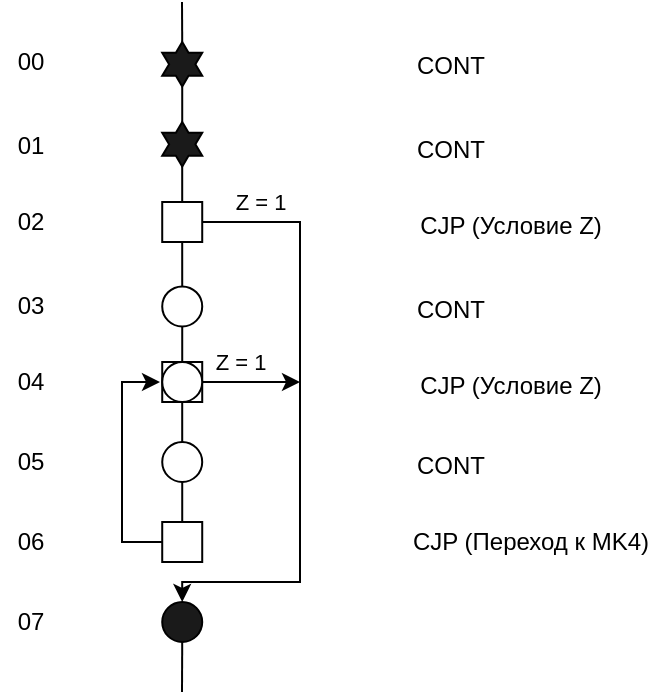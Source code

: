 <mxfile version="16.6.1" type="device"><diagram id="qtCySSJGaBB8mEDWi_T0" name="Page-1"><mxGraphModel dx="1296" dy="722" grid="1" gridSize="10" guides="1" tooltips="1" connect="1" arrows="1" fold="1" page="1" pageScale="1" pageWidth="827" pageHeight="1169" math="0" shadow="0"><root><mxCell id="0"/><mxCell id="1" parent="0"/><mxCell id="58xBSL0Q9jdOmO_Q3w-v-1" value="" style="endArrow=none;html=1;rounded=0;exitX=0;exitY=0.5;exitDx=0;exitDy=0;exitPerimeter=0;" edge="1" parent="1" source="58xBSL0Q9jdOmO_Q3w-v-2"><mxGeometry width="50" height="50" relative="1" as="geometry"><mxPoint x="120" y="120" as="sourcePoint"/><mxPoint x="121" y="110" as="targetPoint"/></mxGeometry></mxCell><mxCell id="58xBSL0Q9jdOmO_Q3w-v-2" value="" style="verticalLabelPosition=bottom;verticalAlign=top;html=1;shape=mxgraph.basic.6_point_star;fillColor=#1A1A1A;direction=south;" vertex="1" parent="1"><mxGeometry x="111.11" y="130" width="20" height="22.22" as="geometry"/></mxCell><mxCell id="58xBSL0Q9jdOmO_Q3w-v-3" value="CONT" style="text;html=1;align=center;verticalAlign=middle;resizable=0;points=[];autosize=1;strokeColor=none;fillColor=none;" vertex="1" parent="1"><mxGeometry x="230" y="132.22" width="50" height="20" as="geometry"/></mxCell><mxCell id="58xBSL0Q9jdOmO_Q3w-v-4" value="00" style="text;html=1;align=center;verticalAlign=middle;resizable=0;points=[];autosize=1;strokeColor=none;fillColor=none;" vertex="1" parent="1"><mxGeometry x="30" y="130" width="30" height="20" as="geometry"/></mxCell><mxCell id="58xBSL0Q9jdOmO_Q3w-v-12" value="" style="edgeStyle=orthogonalEdgeStyle;rounded=0;orthogonalLoop=1;jettySize=auto;html=1;endArrow=none;endFill=0;" edge="1" parent="1" source="58xBSL0Q9jdOmO_Q3w-v-5" target="58xBSL0Q9jdOmO_Q3w-v-10"><mxGeometry relative="1" as="geometry"/></mxCell><mxCell id="58xBSL0Q9jdOmO_Q3w-v-5" value="" style="verticalLabelPosition=bottom;verticalAlign=top;html=1;shape=mxgraph.basic.6_point_star;fillColor=#1A1A1A;direction=south;" vertex="1" parent="1"><mxGeometry x="111.11" y="170" width="20" height="22.22" as="geometry"/></mxCell><mxCell id="58xBSL0Q9jdOmO_Q3w-v-7" value="" style="endArrow=none;html=1;rounded=0;entryX=1;entryY=0.5;entryDx=0;entryDy=0;entryPerimeter=0;exitX=0;exitY=0.5;exitDx=0;exitDy=0;exitPerimeter=0;" edge="1" parent="1" source="58xBSL0Q9jdOmO_Q3w-v-5" target="58xBSL0Q9jdOmO_Q3w-v-2"><mxGeometry width="50" height="50" relative="1" as="geometry"><mxPoint x="90" y="180" as="sourcePoint"/><mxPoint x="120" y="160" as="targetPoint"/></mxGeometry></mxCell><mxCell id="58xBSL0Q9jdOmO_Q3w-v-8" value="CONT" style="text;html=1;align=center;verticalAlign=middle;resizable=0;points=[];autosize=1;strokeColor=none;fillColor=none;" vertex="1" parent="1"><mxGeometry x="230" y="174.44" width="50" height="20" as="geometry"/></mxCell><mxCell id="58xBSL0Q9jdOmO_Q3w-v-9" value="01" style="text;html=1;align=center;verticalAlign=middle;resizable=0;points=[];autosize=1;strokeColor=none;fillColor=none;" vertex="1" parent="1"><mxGeometry x="30" y="172.22" width="30" height="20" as="geometry"/></mxCell><mxCell id="58xBSL0Q9jdOmO_Q3w-v-18" value="" style="edgeStyle=orthogonalEdgeStyle;rounded=0;orthogonalLoop=1;jettySize=auto;html=1;endArrow=none;endFill=0;entryX=0.5;entryY=0;entryDx=0;entryDy=0;" edge="1" parent="1" source="58xBSL0Q9jdOmO_Q3w-v-10" target="58xBSL0Q9jdOmO_Q3w-v-25"><mxGeometry relative="1" as="geometry"><mxPoint x="121.11" y="250" as="targetPoint"/></mxGeometry></mxCell><mxCell id="58xBSL0Q9jdOmO_Q3w-v-39" value="Z = 1" style="edgeStyle=orthogonalEdgeStyle;rounded=0;orthogonalLoop=1;jettySize=auto;html=1;exitX=1;exitY=0.5;exitDx=0;exitDy=0;entryX=0.5;entryY=0;entryDx=0;entryDy=0;endArrow=classic;endFill=1;" edge="1" parent="1" source="58xBSL0Q9jdOmO_Q3w-v-10" target="58xBSL0Q9jdOmO_Q3w-v-36"><mxGeometry x="-0.807" y="10" relative="1" as="geometry"><Array as="points"><mxPoint x="180" y="220"/><mxPoint x="180" y="400"/><mxPoint x="121" y="400"/></Array><mxPoint as="offset"/></mxGeometry></mxCell><mxCell id="58xBSL0Q9jdOmO_Q3w-v-10" value="" style="rounded=0;whiteSpace=wrap;html=1;fillColor=#FFFFFF;" vertex="1" parent="1"><mxGeometry x="111.11" y="210" width="20" height="20" as="geometry"/></mxCell><mxCell id="58xBSL0Q9jdOmO_Q3w-v-13" value="CJP (Условие Z)" style="text;html=1;align=center;verticalAlign=middle;resizable=0;points=[];autosize=1;strokeColor=none;fillColor=none;" vertex="1" parent="1"><mxGeometry x="230" y="212.22" width="110" height="20" as="geometry"/></mxCell><mxCell id="58xBSL0Q9jdOmO_Q3w-v-14" value="02" style="text;html=1;align=center;verticalAlign=middle;resizable=0;points=[];autosize=1;strokeColor=none;fillColor=none;" vertex="1" parent="1"><mxGeometry x="30" y="210" width="30" height="20" as="geometry"/></mxCell><mxCell id="58xBSL0Q9jdOmO_Q3w-v-23" value="" style="edgeStyle=orthogonalEdgeStyle;rounded=0;orthogonalLoop=1;jettySize=auto;html=1;endArrow=none;endFill=0;entryX=0.5;entryY=0;entryDx=0;entryDy=0;exitX=0.5;exitY=1;exitDx=0;exitDy=0;" edge="1" parent="1" source="58xBSL0Q9jdOmO_Q3w-v-25" target="58xBSL0Q9jdOmO_Q3w-v-19"><mxGeometry relative="1" as="geometry"><mxPoint x="121.103" y="272.22" as="sourcePoint"/><mxPoint x="121.11" y="333.33" as="targetPoint"/></mxGeometry></mxCell><mxCell id="58xBSL0Q9jdOmO_Q3w-v-16" value="CONT" style="text;html=1;align=center;verticalAlign=middle;resizable=0;points=[];autosize=1;strokeColor=none;fillColor=none;" vertex="1" parent="1"><mxGeometry x="230" y="254.44" width="50" height="20" as="geometry"/></mxCell><mxCell id="58xBSL0Q9jdOmO_Q3w-v-17" value="03" style="text;html=1;align=center;verticalAlign=middle;resizable=0;points=[];autosize=1;strokeColor=none;fillColor=none;" vertex="1" parent="1"><mxGeometry x="30" y="252.22" width="30" height="20" as="geometry"/></mxCell><mxCell id="58xBSL0Q9jdOmO_Q3w-v-30" value="" style="edgeStyle=orthogonalEdgeStyle;rounded=0;orthogonalLoop=1;jettySize=auto;html=1;endArrow=none;endFill=0;entryX=0.5;entryY=0;entryDx=0;entryDy=0;" edge="1" parent="1" source="58xBSL0Q9jdOmO_Q3w-v-19" target="58xBSL0Q9jdOmO_Q3w-v-28"><mxGeometry relative="1" as="geometry"><mxPoint x="121.11" y="370" as="targetPoint"/></mxGeometry></mxCell><mxCell id="58xBSL0Q9jdOmO_Q3w-v-19" value="" style="rounded=0;whiteSpace=wrap;html=1;fillColor=#FFFFFF;" vertex="1" parent="1"><mxGeometry x="111.11" y="290" width="20" height="20" as="geometry"/></mxCell><mxCell id="58xBSL0Q9jdOmO_Q3w-v-20" value="CJP (Условие Z)" style="text;html=1;align=center;verticalAlign=middle;resizable=0;points=[];autosize=1;strokeColor=none;fillColor=none;" vertex="1" parent="1"><mxGeometry x="230" y="292.22" width="110" height="20" as="geometry"/></mxCell><mxCell id="58xBSL0Q9jdOmO_Q3w-v-21" value="04" style="text;html=1;align=center;verticalAlign=middle;resizable=0;points=[];autosize=1;strokeColor=none;fillColor=none;" vertex="1" parent="1"><mxGeometry x="30" y="290" width="30" height="20" as="geometry"/></mxCell><mxCell id="58xBSL0Q9jdOmO_Q3w-v-25" value="" style="ellipse;whiteSpace=wrap;html=1;aspect=fixed;fillColor=#FFFFFF;" vertex="1" parent="1"><mxGeometry x="111.11" y="252.22" width="20" height="20" as="geometry"/></mxCell><mxCell id="58xBSL0Q9jdOmO_Q3w-v-26" value="CONT" style="text;html=1;align=center;verticalAlign=middle;resizable=0;points=[];autosize=1;strokeColor=none;fillColor=none;" vertex="1" parent="1"><mxGeometry x="230" y="332.22" width="50" height="20" as="geometry"/></mxCell><mxCell id="58xBSL0Q9jdOmO_Q3w-v-27" value="05" style="text;html=1;align=center;verticalAlign=middle;resizable=0;points=[];autosize=1;strokeColor=none;fillColor=none;" vertex="1" parent="1"><mxGeometry x="30" y="330" width="30" height="20" as="geometry"/></mxCell><mxCell id="58xBSL0Q9jdOmO_Q3w-v-34" style="edgeStyle=orthogonalEdgeStyle;rounded=0;orthogonalLoop=1;jettySize=auto;html=1;exitX=0.5;exitY=1;exitDx=0;exitDy=0;entryX=0.5;entryY=0;entryDx=0;entryDy=0;endArrow=none;endFill=0;" edge="1" parent="1" source="58xBSL0Q9jdOmO_Q3w-v-28" target="58xBSL0Q9jdOmO_Q3w-v-31"><mxGeometry relative="1" as="geometry"/></mxCell><mxCell id="58xBSL0Q9jdOmO_Q3w-v-28" value="" style="ellipse;whiteSpace=wrap;html=1;aspect=fixed;fillColor=#FFFFFF;" vertex="1" parent="1"><mxGeometry x="111.11" y="330" width="20" height="20" as="geometry"/></mxCell><mxCell id="58xBSL0Q9jdOmO_Q3w-v-41" value="" style="edgeStyle=orthogonalEdgeStyle;rounded=0;orthogonalLoop=1;jettySize=auto;html=1;endArrow=classic;endFill=1;" edge="1" parent="1" source="58xBSL0Q9jdOmO_Q3w-v-31"><mxGeometry relative="1" as="geometry"><mxPoint x="110" y="300" as="targetPoint"/><Array as="points"><mxPoint x="91" y="380"/><mxPoint x="91" y="300"/></Array></mxGeometry></mxCell><mxCell id="58xBSL0Q9jdOmO_Q3w-v-31" value="" style="rounded=0;whiteSpace=wrap;html=1;fillColor=#FFFFFF;" vertex="1" parent="1"><mxGeometry x="111.11" y="370" width="20" height="20" as="geometry"/></mxCell><mxCell id="58xBSL0Q9jdOmO_Q3w-v-32" value="CJP (Переход к MK4)" style="text;html=1;align=center;verticalAlign=middle;resizable=0;points=[];autosize=1;strokeColor=none;fillColor=none;" vertex="1" parent="1"><mxGeometry x="230" y="370" width="130" height="20" as="geometry"/></mxCell><mxCell id="58xBSL0Q9jdOmO_Q3w-v-33" value="06" style="text;html=1;align=center;verticalAlign=middle;resizable=0;points=[];autosize=1;strokeColor=none;fillColor=none;" vertex="1" parent="1"><mxGeometry x="30" y="370" width="30" height="20" as="geometry"/></mxCell><mxCell id="58xBSL0Q9jdOmO_Q3w-v-40" value="Z = 1" style="edgeStyle=orthogonalEdgeStyle;rounded=0;orthogonalLoop=1;jettySize=auto;html=1;endArrow=classic;endFill=1;" edge="1" parent="1" source="58xBSL0Q9jdOmO_Q3w-v-35"><mxGeometry x="-0.227" y="10" relative="1" as="geometry"><mxPoint x="180" y="300" as="targetPoint"/><mxPoint as="offset"/></mxGeometry></mxCell><mxCell id="58xBSL0Q9jdOmO_Q3w-v-35" value="" style="ellipse;whiteSpace=wrap;html=1;aspect=fixed;fillColor=#FFFFFF;" vertex="1" parent="1"><mxGeometry x="111.11" y="290" width="20" height="20" as="geometry"/></mxCell><mxCell id="58xBSL0Q9jdOmO_Q3w-v-42" style="edgeStyle=orthogonalEdgeStyle;rounded=0;orthogonalLoop=1;jettySize=auto;html=1;exitX=0.5;exitY=1;exitDx=0;exitDy=0;endArrow=none;endFill=0;" edge="1" parent="1" source="58xBSL0Q9jdOmO_Q3w-v-36"><mxGeometry relative="1" as="geometry"><mxPoint x="121" y="455" as="targetPoint"/></mxGeometry></mxCell><mxCell id="58xBSL0Q9jdOmO_Q3w-v-36" value="" style="ellipse;whiteSpace=wrap;html=1;aspect=fixed;fillColor=#1A1A1A;" vertex="1" parent="1"><mxGeometry x="111.11" y="410" width="20" height="20" as="geometry"/></mxCell><mxCell id="58xBSL0Q9jdOmO_Q3w-v-38" value="07" style="text;html=1;align=center;verticalAlign=middle;resizable=0;points=[];autosize=1;strokeColor=none;fillColor=none;" vertex="1" parent="1"><mxGeometry x="30" y="410" width="30" height="20" as="geometry"/></mxCell></root></mxGraphModel></diagram></mxfile>